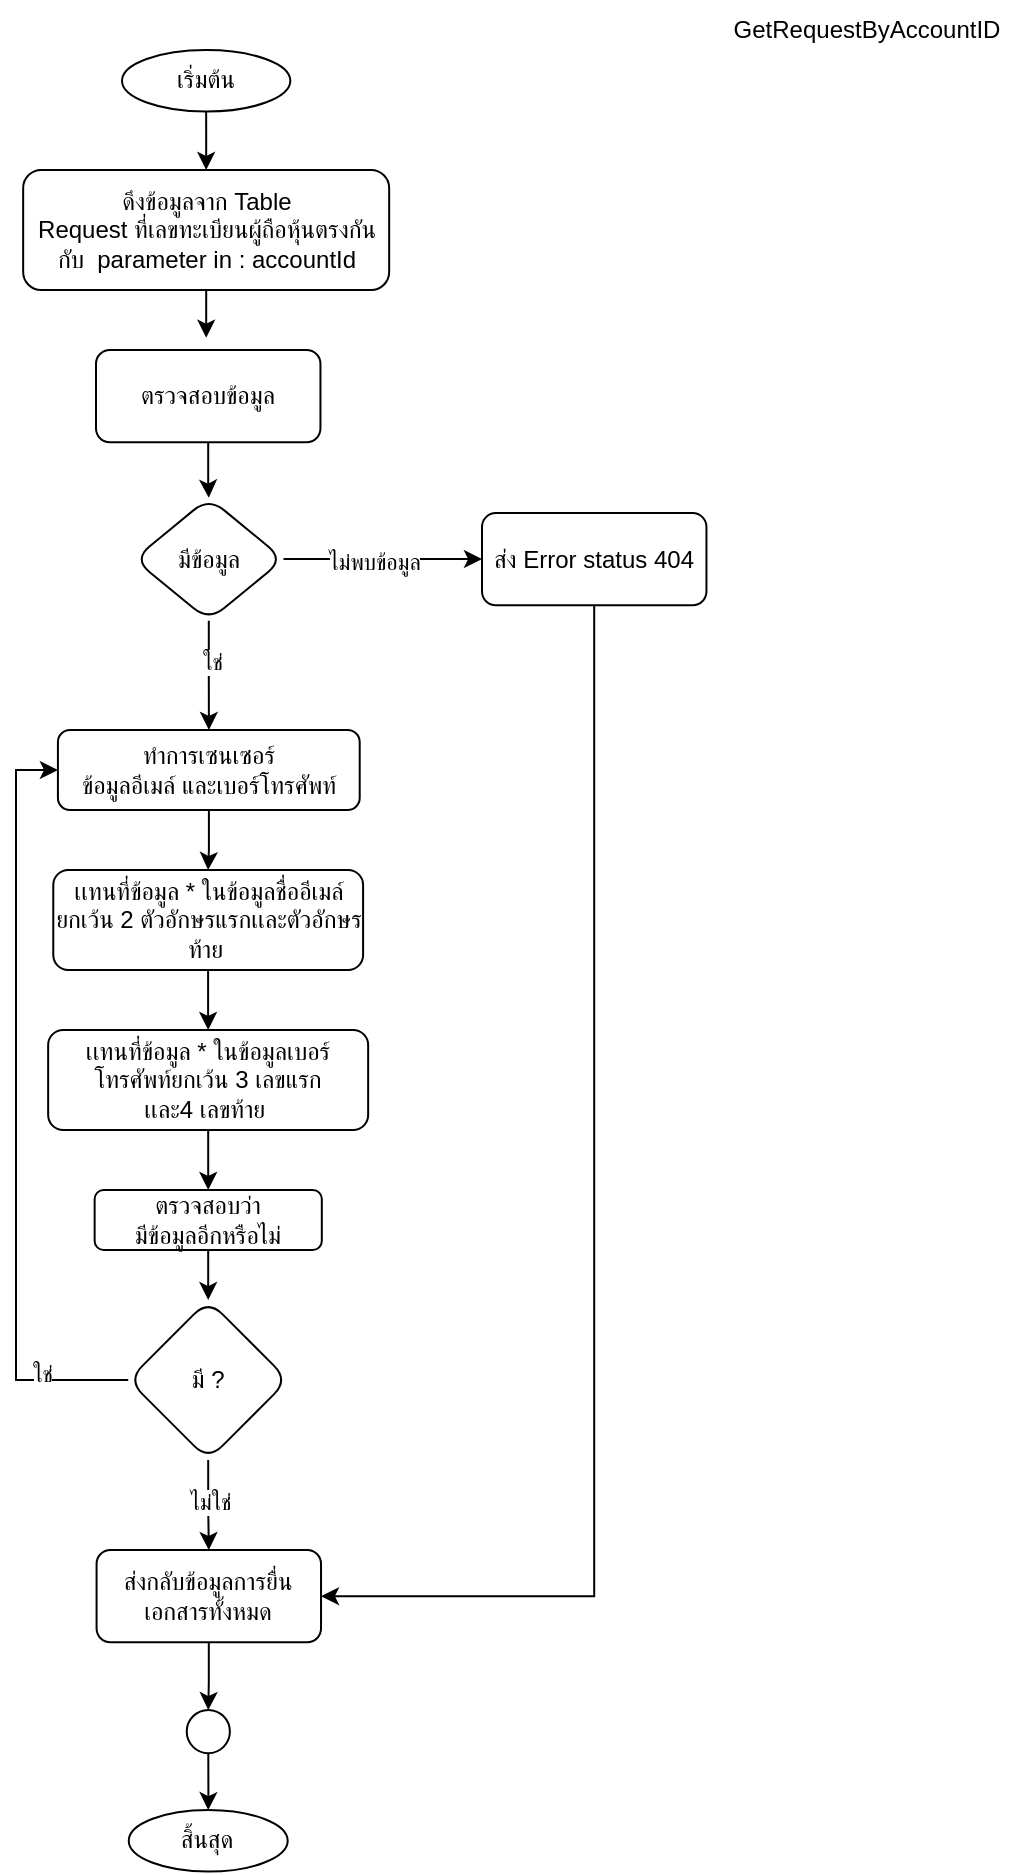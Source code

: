 <mxfile version="20.3.7" type="github">
  <diagram id="KNPTt2FtTy1nRqzTEt9b" name="หน้า-1">
    <mxGraphModel dx="1483" dy="588" grid="1" gridSize="10" guides="1" tooltips="1" connect="1" arrows="1" fold="1" page="1" pageScale="1" pageWidth="827" pageHeight="1169" math="0" shadow="0">
      <root>
        <mxCell id="0" />
        <mxCell id="1" parent="0" />
        <mxCell id="C6vSoGj43nONrzxHpojI-66" value="เริ่มต้น" style="ellipse;whiteSpace=wrap;html=1;rounded=1;glass=0;strokeWidth=1;shadow=0;" parent="1" vertex="1">
          <mxGeometry x="372.997" y="30" width="84.17" height="30.769" as="geometry" />
        </mxCell>
        <mxCell id="C6vSoGj43nONrzxHpojI-67" value="ดึงข้อมูลจาก Table&lt;br&gt;Request ที่เลขทะเบียนผู้ถือหุ้นตรงกันกับ&amp;nbsp; parameter in : accountId" style="rounded=1;whiteSpace=wrap;html=1;" parent="1" vertex="1">
          <mxGeometry x="323.58" y="90" width="183" height="60" as="geometry" />
        </mxCell>
        <mxCell id="C6vSoGj43nONrzxHpojI-68" style="edgeStyle=orthogonalEdgeStyle;rounded=0;orthogonalLoop=1;jettySize=auto;html=1;entryX=0.5;entryY=0;entryDx=0;entryDy=0;" parent="1" source="C6vSoGj43nONrzxHpojI-66" target="C6vSoGj43nONrzxHpojI-67" edge="1">
          <mxGeometry relative="1" as="geometry" />
        </mxCell>
        <mxCell id="C6vSoGj43nONrzxHpojI-69" value="" style="edgeStyle=orthogonalEdgeStyle;rounded=0;orthogonalLoop=1;jettySize=auto;html=1;endArrow=classic;endFill=1;" parent="1" source="C6vSoGj43nONrzxHpojI-67" edge="1">
          <mxGeometry relative="1" as="geometry">
            <mxPoint x="415.1" y="173.858" as="targetPoint" />
          </mxGeometry>
        </mxCell>
        <mxCell id="0IoLYYVcSCvld4aRIMPD-4" value="GetRequestByAccountID" style="text;html=1;align=center;verticalAlign=middle;resizable=0;points=[];autosize=1;strokeColor=none;fillColor=none;" parent="1" vertex="1">
          <mxGeometry x="665" y="5" width="160" height="30" as="geometry" />
        </mxCell>
        <mxCell id="0IoLYYVcSCvld4aRIMPD-6" value="" style="edgeStyle=orthogonalEdgeStyle;rounded=0;orthogonalLoop=1;jettySize=auto;html=1;" parent="1" source="C6vSoGj43nONrzxHpojI-56" target="0IoLYYVcSCvld4aRIMPD-5" edge="1">
          <mxGeometry relative="1" as="geometry" />
        </mxCell>
        <mxCell id="0IoLYYVcSCvld4aRIMPD-9" value="ใช่" style="edgeLabel;html=1;align=center;verticalAlign=middle;resizable=0;points=[];" parent="0IoLYYVcSCvld4aRIMPD-6" vertex="1" connectable="0">
          <mxGeometry x="-0.252" y="1" relative="1" as="geometry">
            <mxPoint as="offset" />
          </mxGeometry>
        </mxCell>
        <mxCell id="C6vSoGj43nONrzxHpojI-56" value="มีข้อมูล" style="rhombus;whiteSpace=wrap;html=1;rounded=1;" parent="1" vertex="1">
          <mxGeometry x="378.998" y="253.835" width="74.818" height="61.538" as="geometry" />
        </mxCell>
        <mxCell id="C6vSoGj43nONrzxHpojI-58" value="ส่ง Error status 404" style="whiteSpace=wrap;html=1;rounded=1;" parent="1" vertex="1">
          <mxGeometry x="553" y="261.527" width="112.227" height="46.154" as="geometry" />
        </mxCell>
        <mxCell id="C6vSoGj43nONrzxHpojI-59" value="" style="edgeStyle=orthogonalEdgeStyle;rounded=0;orthogonalLoop=1;jettySize=auto;html=1;endArrow=classic;endFill=1;entryX=0;entryY=0.5;entryDx=0;entryDy=0;" parent="1" source="C6vSoGj43nONrzxHpojI-56" target="C6vSoGj43nONrzxHpojI-58" edge="1">
          <mxGeometry relative="1" as="geometry">
            <Array as="points">
              <mxPoint x="552.998" y="284.378" />
              <mxPoint x="562.998" y="285.378" />
            </Array>
          </mxGeometry>
        </mxCell>
        <mxCell id="0IoLYYVcSCvld4aRIMPD-10" value="ไม่พบข้อมูล" style="edgeLabel;html=1;align=center;verticalAlign=middle;resizable=0;points=[];" parent="C6vSoGj43nONrzxHpojI-59" vertex="1" connectable="0">
          <mxGeometry x="-0.097" y="-1" relative="1" as="geometry">
            <mxPoint as="offset" />
          </mxGeometry>
        </mxCell>
        <mxCell id="C6vSoGj43nONrzxHpojI-70" value="ตรวจสอบข้อมูล" style="whiteSpace=wrap;html=1;rounded=1;" parent="1" vertex="1">
          <mxGeometry x="359.998" y="179.997" width="112.227" height="46.154" as="geometry" />
        </mxCell>
        <mxCell id="C6vSoGj43nONrzxHpojI-54" value="" style="edgeStyle=orthogonalEdgeStyle;rounded=0;orthogonalLoop=1;jettySize=auto;html=1;endArrow=classic;endFill=1;" parent="1" source="C6vSoGj43nONrzxHpojI-70" target="C6vSoGj43nONrzxHpojI-56" edge="1">
          <mxGeometry relative="1" as="geometry" />
        </mxCell>
        <mxCell id="C6vSoGj43nONrzxHpojI-57" style="edgeStyle=orthogonalEdgeStyle;rounded=0;orthogonalLoop=1;jettySize=auto;html=1;entryX=1;entryY=0.5;entryDx=0;entryDy=0;endArrow=classic;endFill=1;" parent="1" source="C6vSoGj43nONrzxHpojI-58" target="C6vSoGj43nONrzxHpojI-62" edge="1">
          <mxGeometry relative="1" as="geometry">
            <Array as="points">
              <mxPoint x="609" y="803" />
            </Array>
          </mxGeometry>
        </mxCell>
        <mxCell id="p_EshZ1UD2neo9yFfhRu-3" value="" style="edgeStyle=orthogonalEdgeStyle;rounded=0;orthogonalLoop=1;jettySize=auto;html=1;" edge="1" parent="1" source="0IoLYYVcSCvld4aRIMPD-5" target="p_EshZ1UD2neo9yFfhRu-2">
          <mxGeometry relative="1" as="geometry" />
        </mxCell>
        <mxCell id="0IoLYYVcSCvld4aRIMPD-5" value="ทำการเซนเซอร์&lt;br&gt;ข้อมูลอีเมล์ และเบอร์โทรศัพท์" style="whiteSpace=wrap;html=1;rounded=1;" parent="1" vertex="1">
          <mxGeometry x="340.96" y="370" width="150.89" height="40" as="geometry" />
        </mxCell>
        <mxCell id="0IoLYYVcSCvld4aRIMPD-20" style="edgeStyle=orthogonalEdgeStyle;rounded=0;orthogonalLoop=1;jettySize=auto;html=1;entryX=0;entryY=0.5;entryDx=0;entryDy=0;" parent="1" source="0IoLYYVcSCvld4aRIMPD-17" target="0IoLYYVcSCvld4aRIMPD-5" edge="1">
          <mxGeometry relative="1" as="geometry">
            <Array as="points">
              <mxPoint x="320" y="695" />
              <mxPoint x="320" y="390" />
            </Array>
          </mxGeometry>
        </mxCell>
        <mxCell id="0IoLYYVcSCvld4aRIMPD-22" value="ใช่" style="edgeLabel;html=1;align=center;verticalAlign=middle;resizable=0;points=[];" parent="0IoLYYVcSCvld4aRIMPD-20" vertex="1" connectable="0">
          <mxGeometry x="-0.773" y="-3" relative="1" as="geometry">
            <mxPoint as="offset" />
          </mxGeometry>
        </mxCell>
        <mxCell id="p_EshZ1UD2neo9yFfhRu-1" value="" style="group" vertex="1" connectable="0" parent="1">
          <mxGeometry x="359.32" y="600" width="113.59" height="340.777" as="geometry" />
        </mxCell>
        <mxCell id="C6vSoGj43nONrzxHpojI-62" value="ส่งกลับข้อมูลการยื่นเอกสารทั้งหมด" style="whiteSpace=wrap;html=1;rounded=1;" parent="p_EshZ1UD2neo9yFfhRu-1" vertex="1">
          <mxGeometry x="0.972" y="179.997" width="112.227" height="46.154" as="geometry" />
        </mxCell>
        <mxCell id="C6vSoGj43nONrzxHpojI-65" style="edgeStyle=orthogonalEdgeStyle;rounded=0;orthogonalLoop=1;jettySize=auto;html=1;endArrow=classic;endFill=1;" parent="p_EshZ1UD2neo9yFfhRu-1" source="C6vSoGj43nONrzxHpojI-62" target="C6vSoGj43nONrzxHpojI-78" edge="1">
          <mxGeometry relative="1" as="geometry">
            <Array as="points" />
          </mxGeometry>
        </mxCell>
        <mxCell id="C6vSoGj43nONrzxHpojI-75" value="" style="group" parent="p_EshZ1UD2neo9yFfhRu-1" vertex="1" connectable="0">
          <mxGeometry x="17.044" y="260.004" width="79.494" height="80.773" as="geometry" />
        </mxCell>
        <mxCell id="C6vSoGj43nONrzxHpojI-76" value="สิ้นสุด" style="ellipse;whiteSpace=wrap;html=1;rounded=1;glass=0;strokeWidth=1;shadow=0;" parent="C6vSoGj43nONrzxHpojI-75" vertex="1">
          <mxGeometry y="50.004" width="79.494" height="30.769" as="geometry" />
        </mxCell>
        <mxCell id="C6vSoGj43nONrzxHpojI-77" value="" style="edgeStyle=orthogonalEdgeStyle;rounded=0;orthogonalLoop=1;jettySize=auto;html=1;endArrow=classic;endFill=1;" parent="C6vSoGj43nONrzxHpojI-75" source="C6vSoGj43nONrzxHpojI-78" target="C6vSoGj43nONrzxHpojI-76" edge="1">
          <mxGeometry relative="1" as="geometry" />
        </mxCell>
        <mxCell id="C6vSoGj43nONrzxHpojI-78" value="" style="ellipse;whiteSpace=wrap;html=1;aspect=fixed;" parent="C6vSoGj43nONrzxHpojI-75" vertex="1">
          <mxGeometry x="29.001" width="21.582" height="21.582" as="geometry" />
        </mxCell>
        <mxCell id="0IoLYYVcSCvld4aRIMPD-15" value="ตรวจสอบว่า&lt;br&gt;มีข้อมูลอีกหรือไม่" style="whiteSpace=wrap;html=1;rounded=1;" parent="p_EshZ1UD2neo9yFfhRu-1" vertex="1">
          <mxGeometry width="113.59" height="30" as="geometry" />
        </mxCell>
        <mxCell id="0IoLYYVcSCvld4aRIMPD-19" value="" style="edgeStyle=orthogonalEdgeStyle;rounded=0;orthogonalLoop=1;jettySize=auto;html=1;" parent="p_EshZ1UD2neo9yFfhRu-1" source="0IoLYYVcSCvld4aRIMPD-17" target="C6vSoGj43nONrzxHpojI-62" edge="1">
          <mxGeometry relative="1" as="geometry" />
        </mxCell>
        <mxCell id="0IoLYYVcSCvld4aRIMPD-21" value="ไม่ใช่" style="edgeLabel;html=1;align=center;verticalAlign=middle;resizable=0;points=[];" parent="0IoLYYVcSCvld4aRIMPD-19" vertex="1" connectable="0">
          <mxGeometry x="-0.104" y="1" relative="1" as="geometry">
            <mxPoint as="offset" />
          </mxGeometry>
        </mxCell>
        <mxCell id="0IoLYYVcSCvld4aRIMPD-17" value="มี ?" style="rhombus;whiteSpace=wrap;html=1;rounded=1;" parent="p_EshZ1UD2neo9yFfhRu-1" vertex="1">
          <mxGeometry x="16.795" y="55" width="80" height="80" as="geometry" />
        </mxCell>
        <mxCell id="0IoLYYVcSCvld4aRIMPD-18" value="" style="edgeStyle=orthogonalEdgeStyle;rounded=0;orthogonalLoop=1;jettySize=auto;html=1;" parent="p_EshZ1UD2neo9yFfhRu-1" source="0IoLYYVcSCvld4aRIMPD-15" target="0IoLYYVcSCvld4aRIMPD-17" edge="1">
          <mxGeometry relative="1" as="geometry" />
        </mxCell>
        <mxCell id="p_EshZ1UD2neo9yFfhRu-6" value="" style="edgeStyle=orthogonalEdgeStyle;rounded=0;orthogonalLoop=1;jettySize=auto;html=1;" edge="1" parent="1" source="p_EshZ1UD2neo9yFfhRu-2" target="p_EshZ1UD2neo9yFfhRu-5">
          <mxGeometry relative="1" as="geometry" />
        </mxCell>
        <mxCell id="p_EshZ1UD2neo9yFfhRu-2" value="เเทนที่ข้อมูล * ในข้อมูลชื่ออีเมล์ยกเว้น 2 ตัวอักษรแรกเเละตัวอักษรท้าย&amp;nbsp;" style="whiteSpace=wrap;html=1;rounded=1;" vertex="1" parent="1">
          <mxGeometry x="338.64" y="440" width="154.91" height="50" as="geometry" />
        </mxCell>
        <mxCell id="p_EshZ1UD2neo9yFfhRu-9" style="edgeStyle=orthogonalEdgeStyle;rounded=0;orthogonalLoop=1;jettySize=auto;html=1;entryX=0.5;entryY=0;entryDx=0;entryDy=0;" edge="1" parent="1" source="p_EshZ1UD2neo9yFfhRu-5" target="0IoLYYVcSCvld4aRIMPD-15">
          <mxGeometry relative="1" as="geometry" />
        </mxCell>
        <mxCell id="p_EshZ1UD2neo9yFfhRu-5" value="เเทนที่ข้อมูล * ในข้อมูลเบอร์โทรศัพท์ยกเว้น 3&amp;nbsp;เลขแรก&lt;br&gt;เเละ4 เลขท้าย&amp;nbsp;" style="whiteSpace=wrap;html=1;rounded=1;" vertex="1" parent="1">
          <mxGeometry x="336.08" y="520" width="160" height="50" as="geometry" />
        </mxCell>
      </root>
    </mxGraphModel>
  </diagram>
</mxfile>
